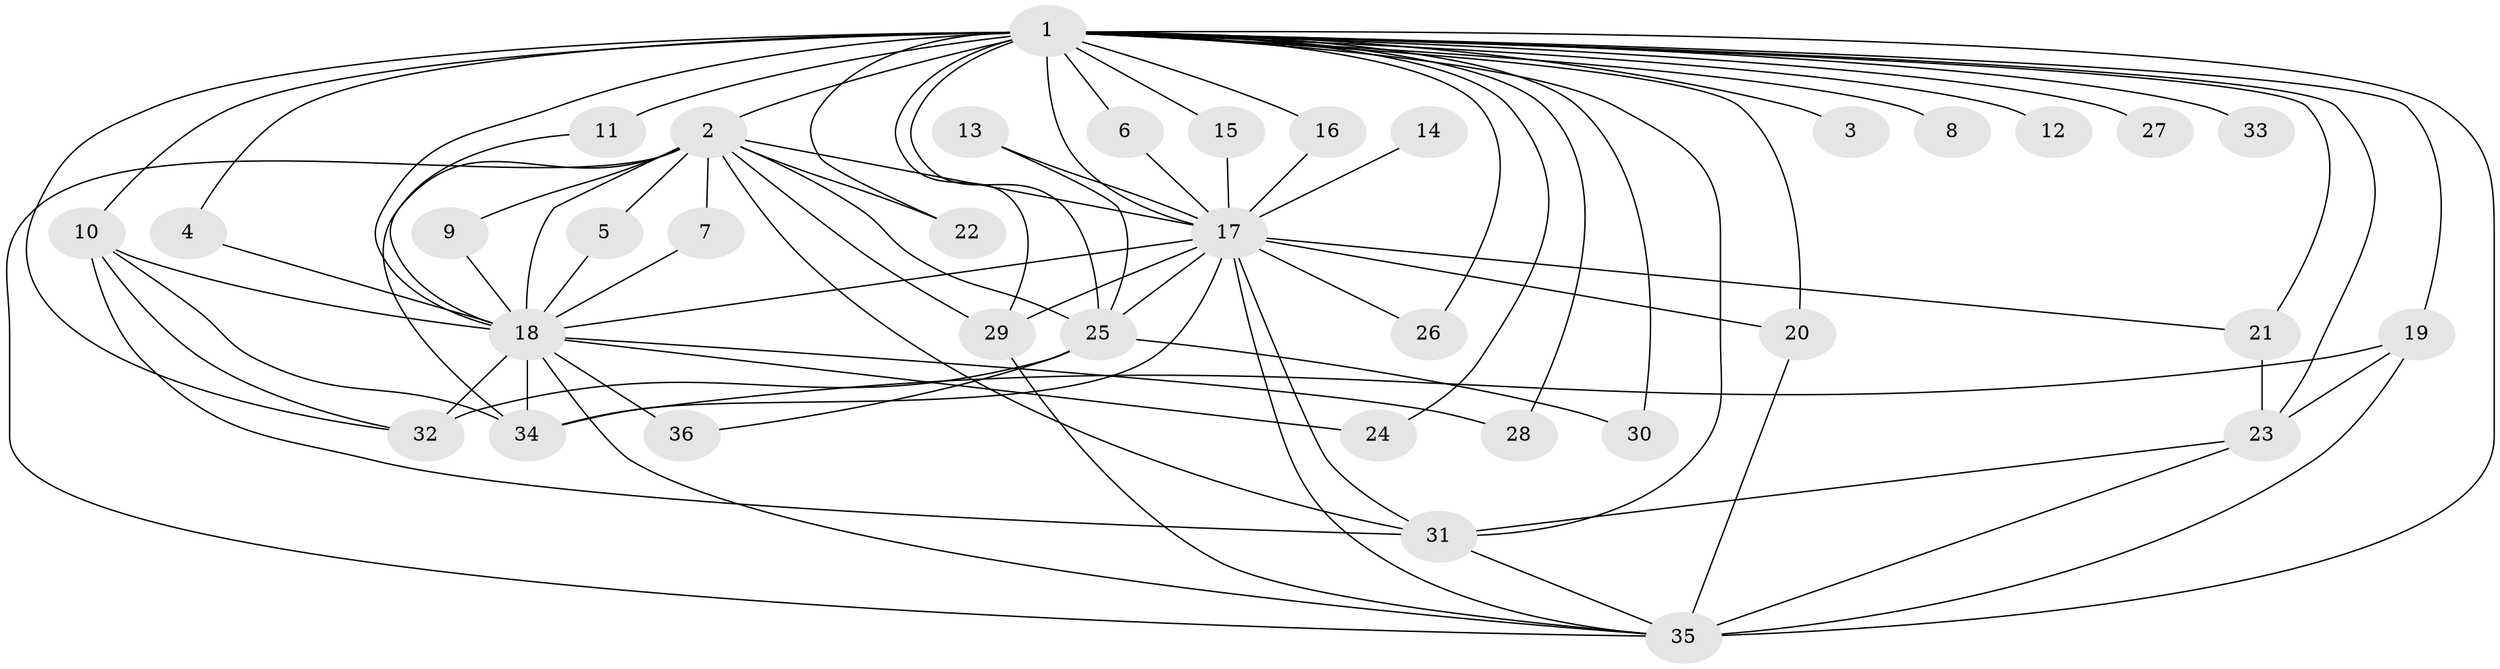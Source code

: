 // original degree distribution, {17: 0.014084507042253521, 14: 0.014084507042253521, 26: 0.014084507042253521, 15: 0.028169014084507043, 23: 0.014084507042253521, 11: 0.014084507042253521, 13: 0.014084507042253521, 18: 0.014084507042253521, 21: 0.014084507042253521, 6: 0.014084507042253521, 2: 0.5492957746478874, 9: 0.014084507042253521, 3: 0.19718309859154928, 4: 0.056338028169014086, 5: 0.028169014084507043}
// Generated by graph-tools (version 1.1) at 2025/49/03/09/25 03:49:33]
// undirected, 36 vertices, 81 edges
graph export_dot {
graph [start="1"]
  node [color=gray90,style=filled];
  1;
  2;
  3;
  4;
  5;
  6;
  7;
  8;
  9;
  10;
  11;
  12;
  13;
  14;
  15;
  16;
  17;
  18;
  19;
  20;
  21;
  22;
  23;
  24;
  25;
  26;
  27;
  28;
  29;
  30;
  31;
  32;
  33;
  34;
  35;
  36;
  1 -- 2 [weight=8.0];
  1 -- 3 [weight=2.0];
  1 -- 4 [weight=1.0];
  1 -- 6 [weight=1.0];
  1 -- 8 [weight=2.0];
  1 -- 10 [weight=3.0];
  1 -- 11 [weight=2.0];
  1 -- 12 [weight=2.0];
  1 -- 15 [weight=2.0];
  1 -- 16 [weight=1.0];
  1 -- 17 [weight=8.0];
  1 -- 18 [weight=4.0];
  1 -- 19 [weight=2.0];
  1 -- 20 [weight=2.0];
  1 -- 21 [weight=2.0];
  1 -- 22 [weight=1.0];
  1 -- 23 [weight=1.0];
  1 -- 24 [weight=1.0];
  1 -- 25 [weight=2.0];
  1 -- 26 [weight=1.0];
  1 -- 27 [weight=2.0];
  1 -- 28 [weight=1.0];
  1 -- 29 [weight=2.0];
  1 -- 30 [weight=1.0];
  1 -- 31 [weight=1.0];
  1 -- 32 [weight=1.0];
  1 -- 33 [weight=1.0];
  1 -- 35 [weight=4.0];
  2 -- 5 [weight=1.0];
  2 -- 7 [weight=1.0];
  2 -- 9 [weight=1.0];
  2 -- 17 [weight=4.0];
  2 -- 18 [weight=2.0];
  2 -- 22 [weight=1.0];
  2 -- 25 [weight=1.0];
  2 -- 29 [weight=1.0];
  2 -- 31 [weight=1.0];
  2 -- 34 [weight=1.0];
  2 -- 35 [weight=2.0];
  4 -- 18 [weight=1.0];
  5 -- 18 [weight=1.0];
  6 -- 17 [weight=1.0];
  7 -- 18 [weight=1.0];
  9 -- 18 [weight=1.0];
  10 -- 18 [weight=1.0];
  10 -- 31 [weight=1.0];
  10 -- 32 [weight=1.0];
  10 -- 34 [weight=1.0];
  11 -- 18 [weight=1.0];
  13 -- 17 [weight=1.0];
  13 -- 25 [weight=1.0];
  14 -- 17 [weight=2.0];
  15 -- 17 [weight=1.0];
  16 -- 17 [weight=1.0];
  17 -- 18 [weight=3.0];
  17 -- 20 [weight=1.0];
  17 -- 21 [weight=1.0];
  17 -- 25 [weight=2.0];
  17 -- 26 [weight=1.0];
  17 -- 29 [weight=1.0];
  17 -- 31 [weight=1.0];
  17 -- 34 [weight=1.0];
  17 -- 35 [weight=2.0];
  18 -- 24 [weight=1.0];
  18 -- 28 [weight=1.0];
  18 -- 32 [weight=1.0];
  18 -- 34 [weight=1.0];
  18 -- 35 [weight=1.0];
  18 -- 36 [weight=1.0];
  19 -- 23 [weight=1.0];
  19 -- 34 [weight=1.0];
  19 -- 35 [weight=1.0];
  20 -- 35 [weight=1.0];
  21 -- 23 [weight=1.0];
  23 -- 31 [weight=1.0];
  23 -- 35 [weight=1.0];
  25 -- 30 [weight=1.0];
  25 -- 32 [weight=2.0];
  25 -- 36 [weight=1.0];
  29 -- 35 [weight=1.0];
  31 -- 35 [weight=1.0];
}
